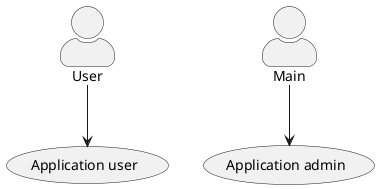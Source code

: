 @startuml diagrama12

skinparam actorStyle awesome
:User: --> (user)
"Application user" as (user)

"Main" as Admin
Admin --> (Application admin)

@enduml